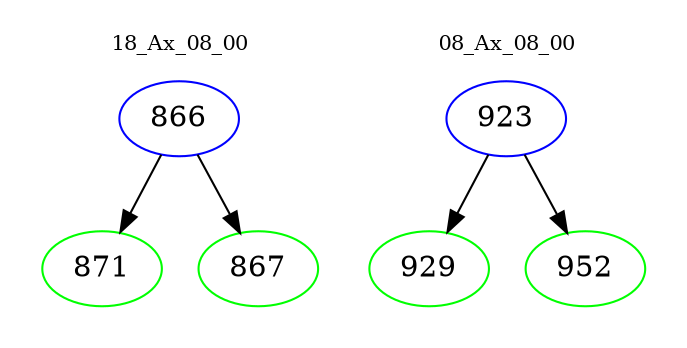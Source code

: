 digraph{
subgraph cluster_0 {
color = white
label = "18_Ax_08_00";
fontsize=10;
T0_866 [label="866", color="blue"]
T0_866 -> T0_871 [color="black"]
T0_871 [label="871", color="green"]
T0_866 -> T0_867 [color="black"]
T0_867 [label="867", color="green"]
}
subgraph cluster_1 {
color = white
label = "08_Ax_08_00";
fontsize=10;
T1_923 [label="923", color="blue"]
T1_923 -> T1_929 [color="black"]
T1_929 [label="929", color="green"]
T1_923 -> T1_952 [color="black"]
T1_952 [label="952", color="green"]
}
}
